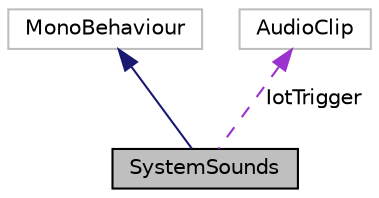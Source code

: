 digraph "SystemSounds"
{
 // INTERACTIVE_SVG=YES
 // LATEX_PDF_SIZE
  edge [fontname="Helvetica",fontsize="10",labelfontname="Helvetica",labelfontsize="10"];
  node [fontname="Helvetica",fontsize="10",shape=record];
  Node1 [label="SystemSounds",height=0.2,width=0.4,color="black", fillcolor="grey75", style="filled", fontcolor="black",tooltip="Plays back various system sounds."];
  Node2 -> Node1 [dir="back",color="midnightblue",fontsize="10",style="solid",fontname="Helvetica"];
  Node2 [label="MonoBehaviour",height=0.2,width=0.4,color="grey75", fillcolor="white", style="filled",tooltip=" "];
  Node3 -> Node1 [dir="back",color="darkorchid3",fontsize="10",style="dashed",label=" IotTrigger" ,fontname="Helvetica"];
  Node3 [label="AudioClip",height=0.2,width=0.4,color="grey75", fillcolor="white", style="filled",tooltip=" "];
}
